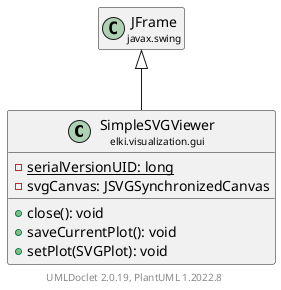 @startuml
    remove .*\.(Instance|Par|Parameterizer|Factory)$
    set namespaceSeparator none
    hide empty fields
    hide empty methods

    class "<size:14>SimpleSVGViewer\n<size:10>elki.visualization.gui" as elki.visualization.gui.SimpleSVGViewer [[SimpleSVGViewer.html]] {
        {static} -serialVersionUID: long
        -svgCanvas: JSVGSynchronizedCanvas
        +close(): void
        +saveCurrentPlot(): void
        +setPlot(SVGPlot): void
    }

    class "<size:14>JFrame\n<size:10>javax.swing" as javax.swing.JFrame

    javax.swing.JFrame <|-- elki.visualization.gui.SimpleSVGViewer

    center footer UMLDoclet 2.0.19, PlantUML 1.2022.8
@enduml
